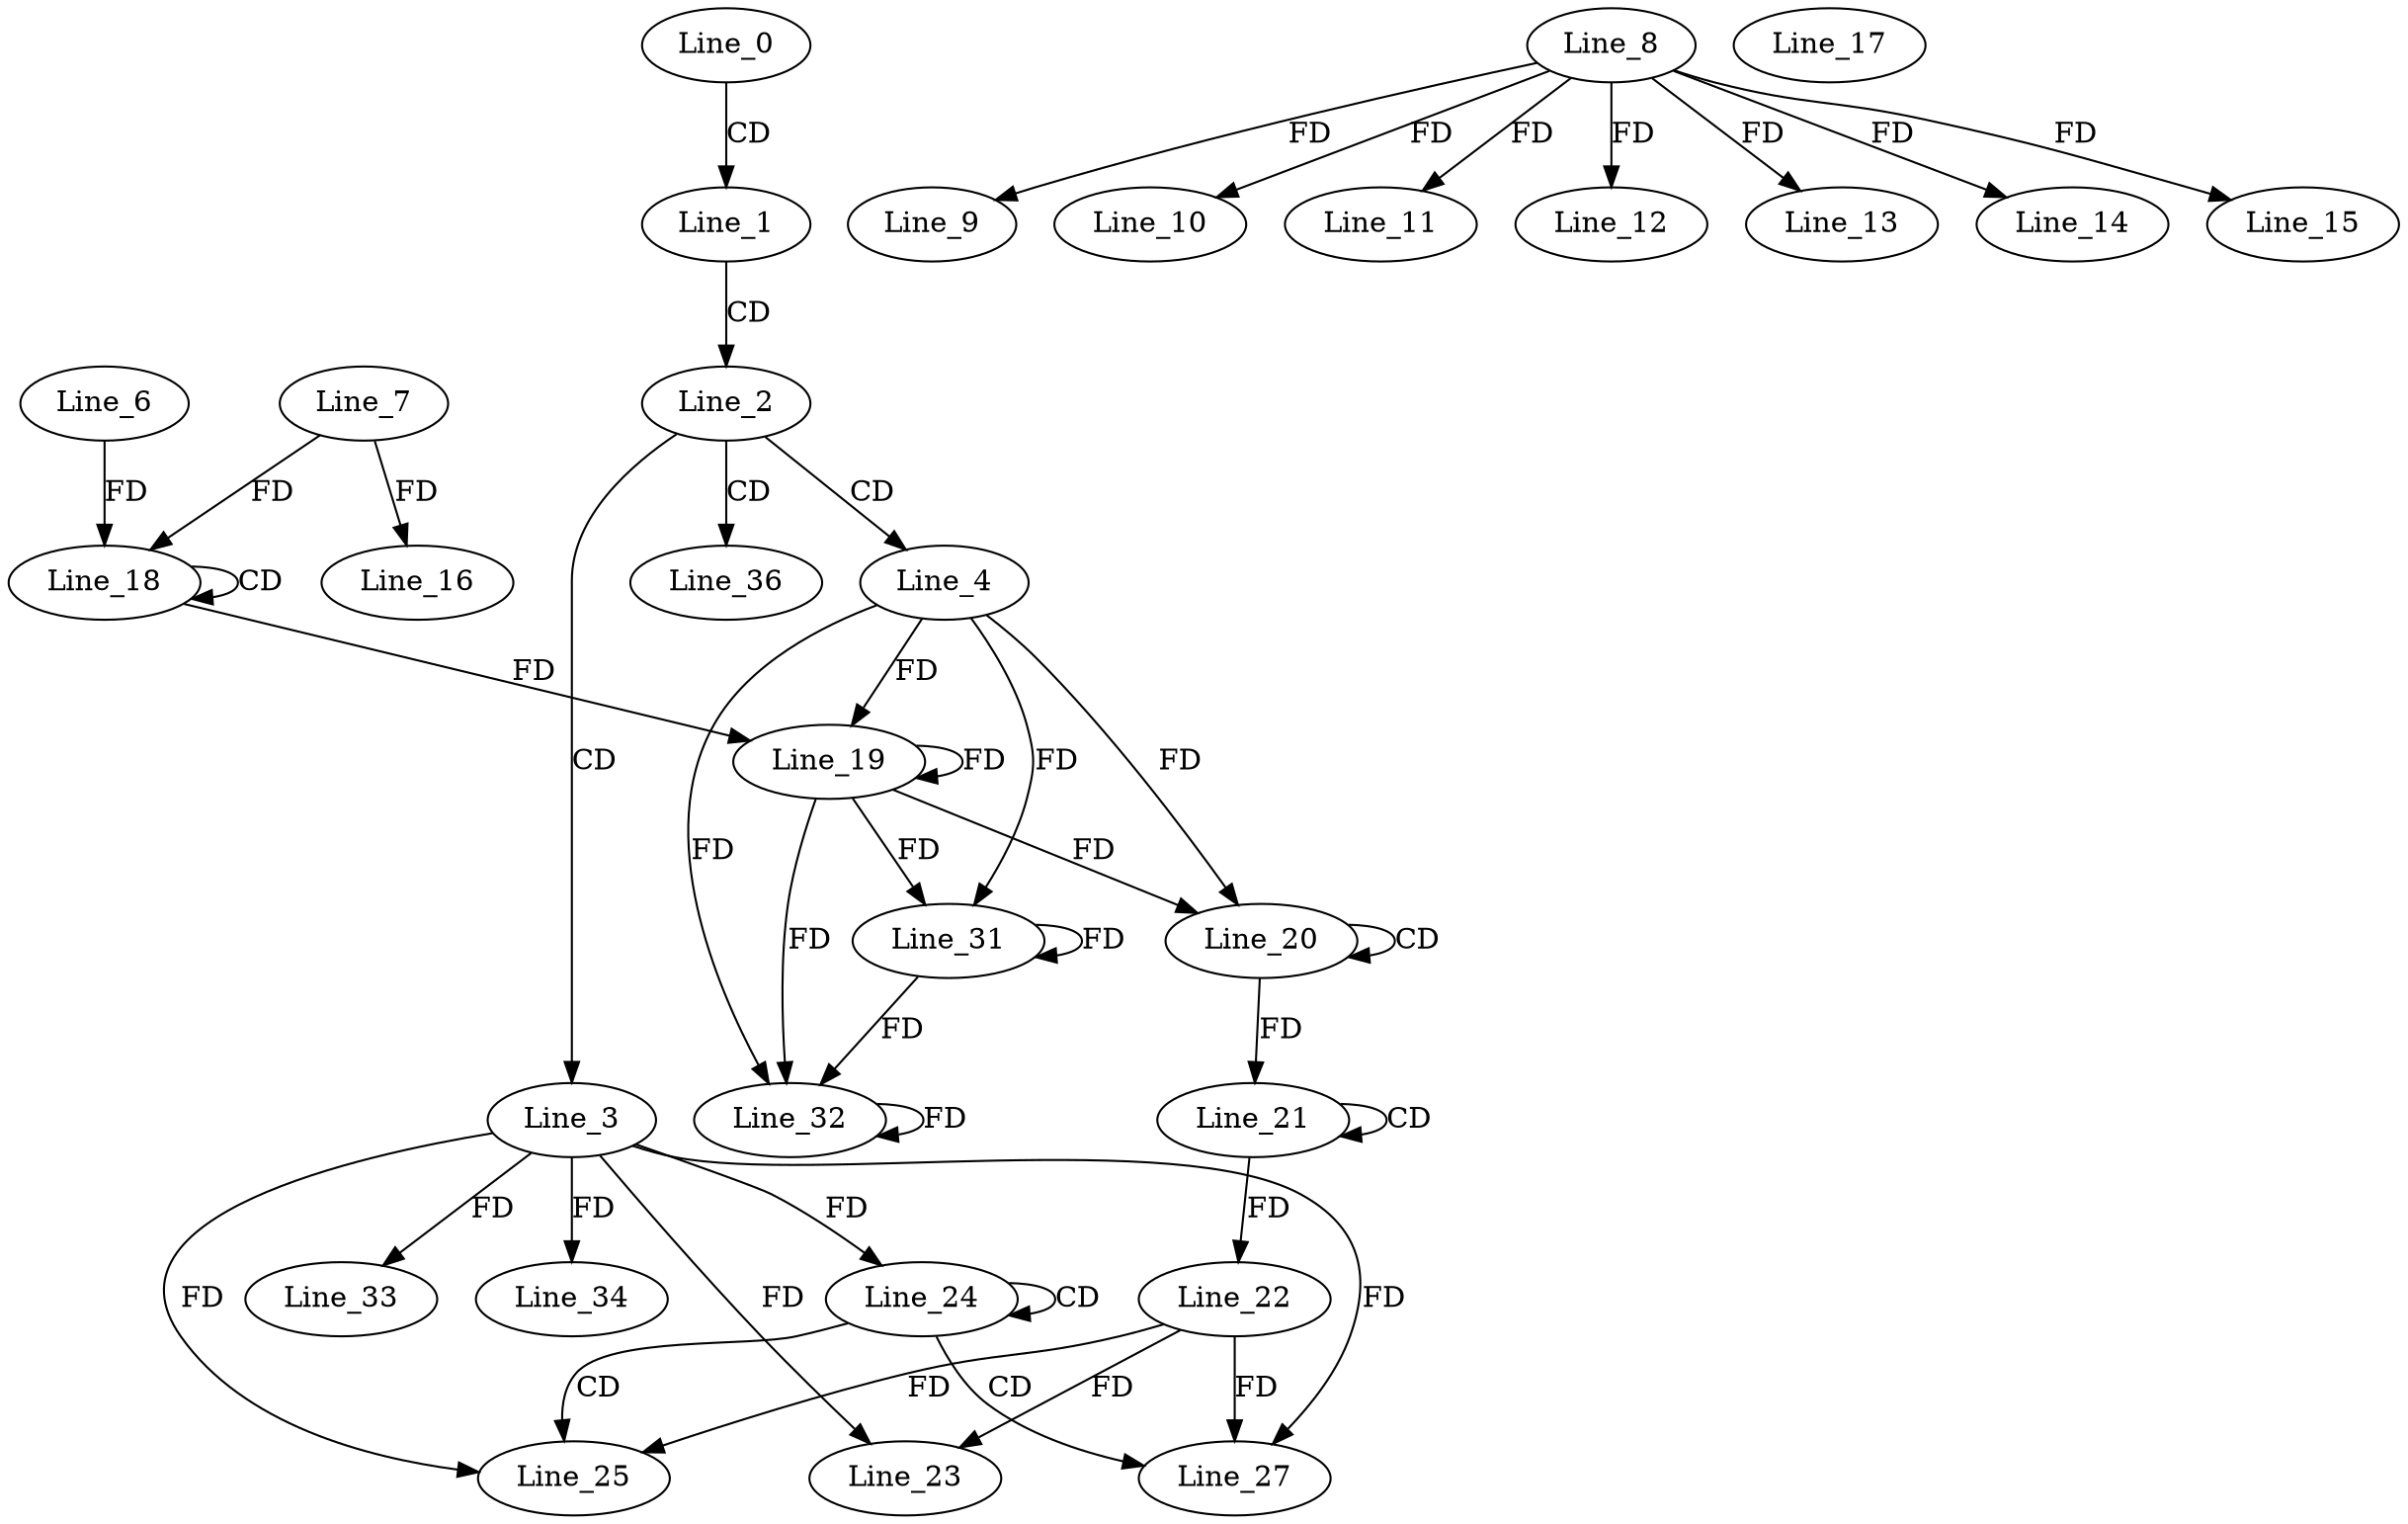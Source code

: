digraph G {
  Line_0;
  Line_1;
  Line_2;
  Line_3;
  Line_4;
  Line_8;
  Line_9;
  Line_10;
  Line_11;
  Line_12;
  Line_13;
  Line_14;
  Line_15;
  Line_7;
  Line_16;
  Line_17;
  Line_18;
  Line_18;
  Line_6;
  Line_19;
  Line_19;
  Line_19;
  Line_20;
  Line_20;
  Line_21;
  Line_21;
  Line_22;
  Line_23;
  Line_22;
  Line_23;
  Line_24;
  Line_24;
  Line_24;
  Line_25;
  Line_25;
  Line_27;
  Line_27;
  Line_31;
  Line_32;
  Line_33;
  Line_34;
  Line_36;
  Line_0 -> Line_1 [ label="CD" ];
  Line_1 -> Line_2 [ label="CD" ];
  Line_2 -> Line_3 [ label="CD" ];
  Line_2 -> Line_4 [ label="CD" ];
  Line_8 -> Line_9 [ label="FD" ];
  Line_8 -> Line_10 [ label="FD" ];
  Line_8 -> Line_11 [ label="FD" ];
  Line_8 -> Line_12 [ label="FD" ];
  Line_8 -> Line_13 [ label="FD" ];
  Line_8 -> Line_14 [ label="FD" ];
  Line_8 -> Line_15 [ label="FD" ];
  Line_7 -> Line_16 [ label="FD" ];
  Line_18 -> Line_18 [ label="CD" ];
  Line_6 -> Line_18 [ label="FD" ];
  Line_7 -> Line_18 [ label="FD" ];
  Line_4 -> Line_19 [ label="FD" ];
  Line_19 -> Line_19 [ label="FD" ];
  Line_18 -> Line_19 [ label="FD" ];
  Line_20 -> Line_20 [ label="CD" ];
  Line_4 -> Line_20 [ label="FD" ];
  Line_19 -> Line_20 [ label="FD" ];
  Line_21 -> Line_21 [ label="CD" ];
  Line_20 -> Line_21 [ label="FD" ];
  Line_21 -> Line_22 [ label="FD" ];
  Line_3 -> Line_23 [ label="FD" ];
  Line_22 -> Line_23 [ label="FD" ];
  Line_24 -> Line_24 [ label="CD" ];
  Line_3 -> Line_24 [ label="FD" ];
  Line_24 -> Line_25 [ label="CD" ];
  Line_3 -> Line_25 [ label="FD" ];
  Line_22 -> Line_25 [ label="FD" ];
  Line_24 -> Line_27 [ label="CD" ];
  Line_3 -> Line_27 [ label="FD" ];
  Line_22 -> Line_27 [ label="FD" ];
  Line_4 -> Line_31 [ label="FD" ];
  Line_19 -> Line_31 [ label="FD" ];
  Line_31 -> Line_31 [ label="FD" ];
  Line_4 -> Line_32 [ label="FD" ];
  Line_19 -> Line_32 [ label="FD" ];
  Line_31 -> Line_32 [ label="FD" ];
  Line_32 -> Line_32 [ label="FD" ];
  Line_3 -> Line_33 [ label="FD" ];
  Line_3 -> Line_34 [ label="FD" ];
  Line_2 -> Line_36 [ label="CD" ];
}
